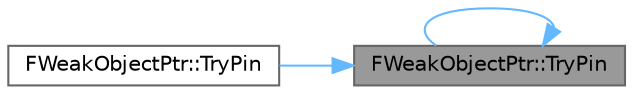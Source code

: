 digraph "FWeakObjectPtr::TryPin"
{
 // INTERACTIVE_SVG=YES
 // LATEX_PDF_SIZE
  bgcolor="transparent";
  edge [fontname=Helvetica,fontsize=10,labelfontname=Helvetica,labelfontsize=10];
  node [fontname=Helvetica,fontsize=10,shape=box,height=0.2,width=0.4];
  rankdir="RL";
  Node1 [id="Node000001",label="FWeakObjectPtr::TryPin",height=0.2,width=0.4,color="gray40", fillcolor="grey60", style="filled", fontcolor="black",tooltip="Attempt to get a strong object ptr to the weak pointer, but only if garbage collection is not in prog..."];
  Node1 -> Node2 [id="edge1_Node000001_Node000002",dir="back",color="steelblue1",style="solid",tooltip=" "];
  Node2 [id="Node000002",label="FWeakObjectPtr::TryPin",height=0.2,width=0.4,color="grey40", fillcolor="white", style="filled",URL="$d2/dbe/structFWeakObjectPtr.html#a1b71ed324507b78fb6664feb59c660ea",tooltip="Attempt to get a strong object ptr to the weak pointer, but only if garbage collection is not in prog..."];
  Node1 -> Node1 [id="edge2_Node000001_Node000001",dir="back",color="steelblue1",style="solid",tooltip=" "];
}
